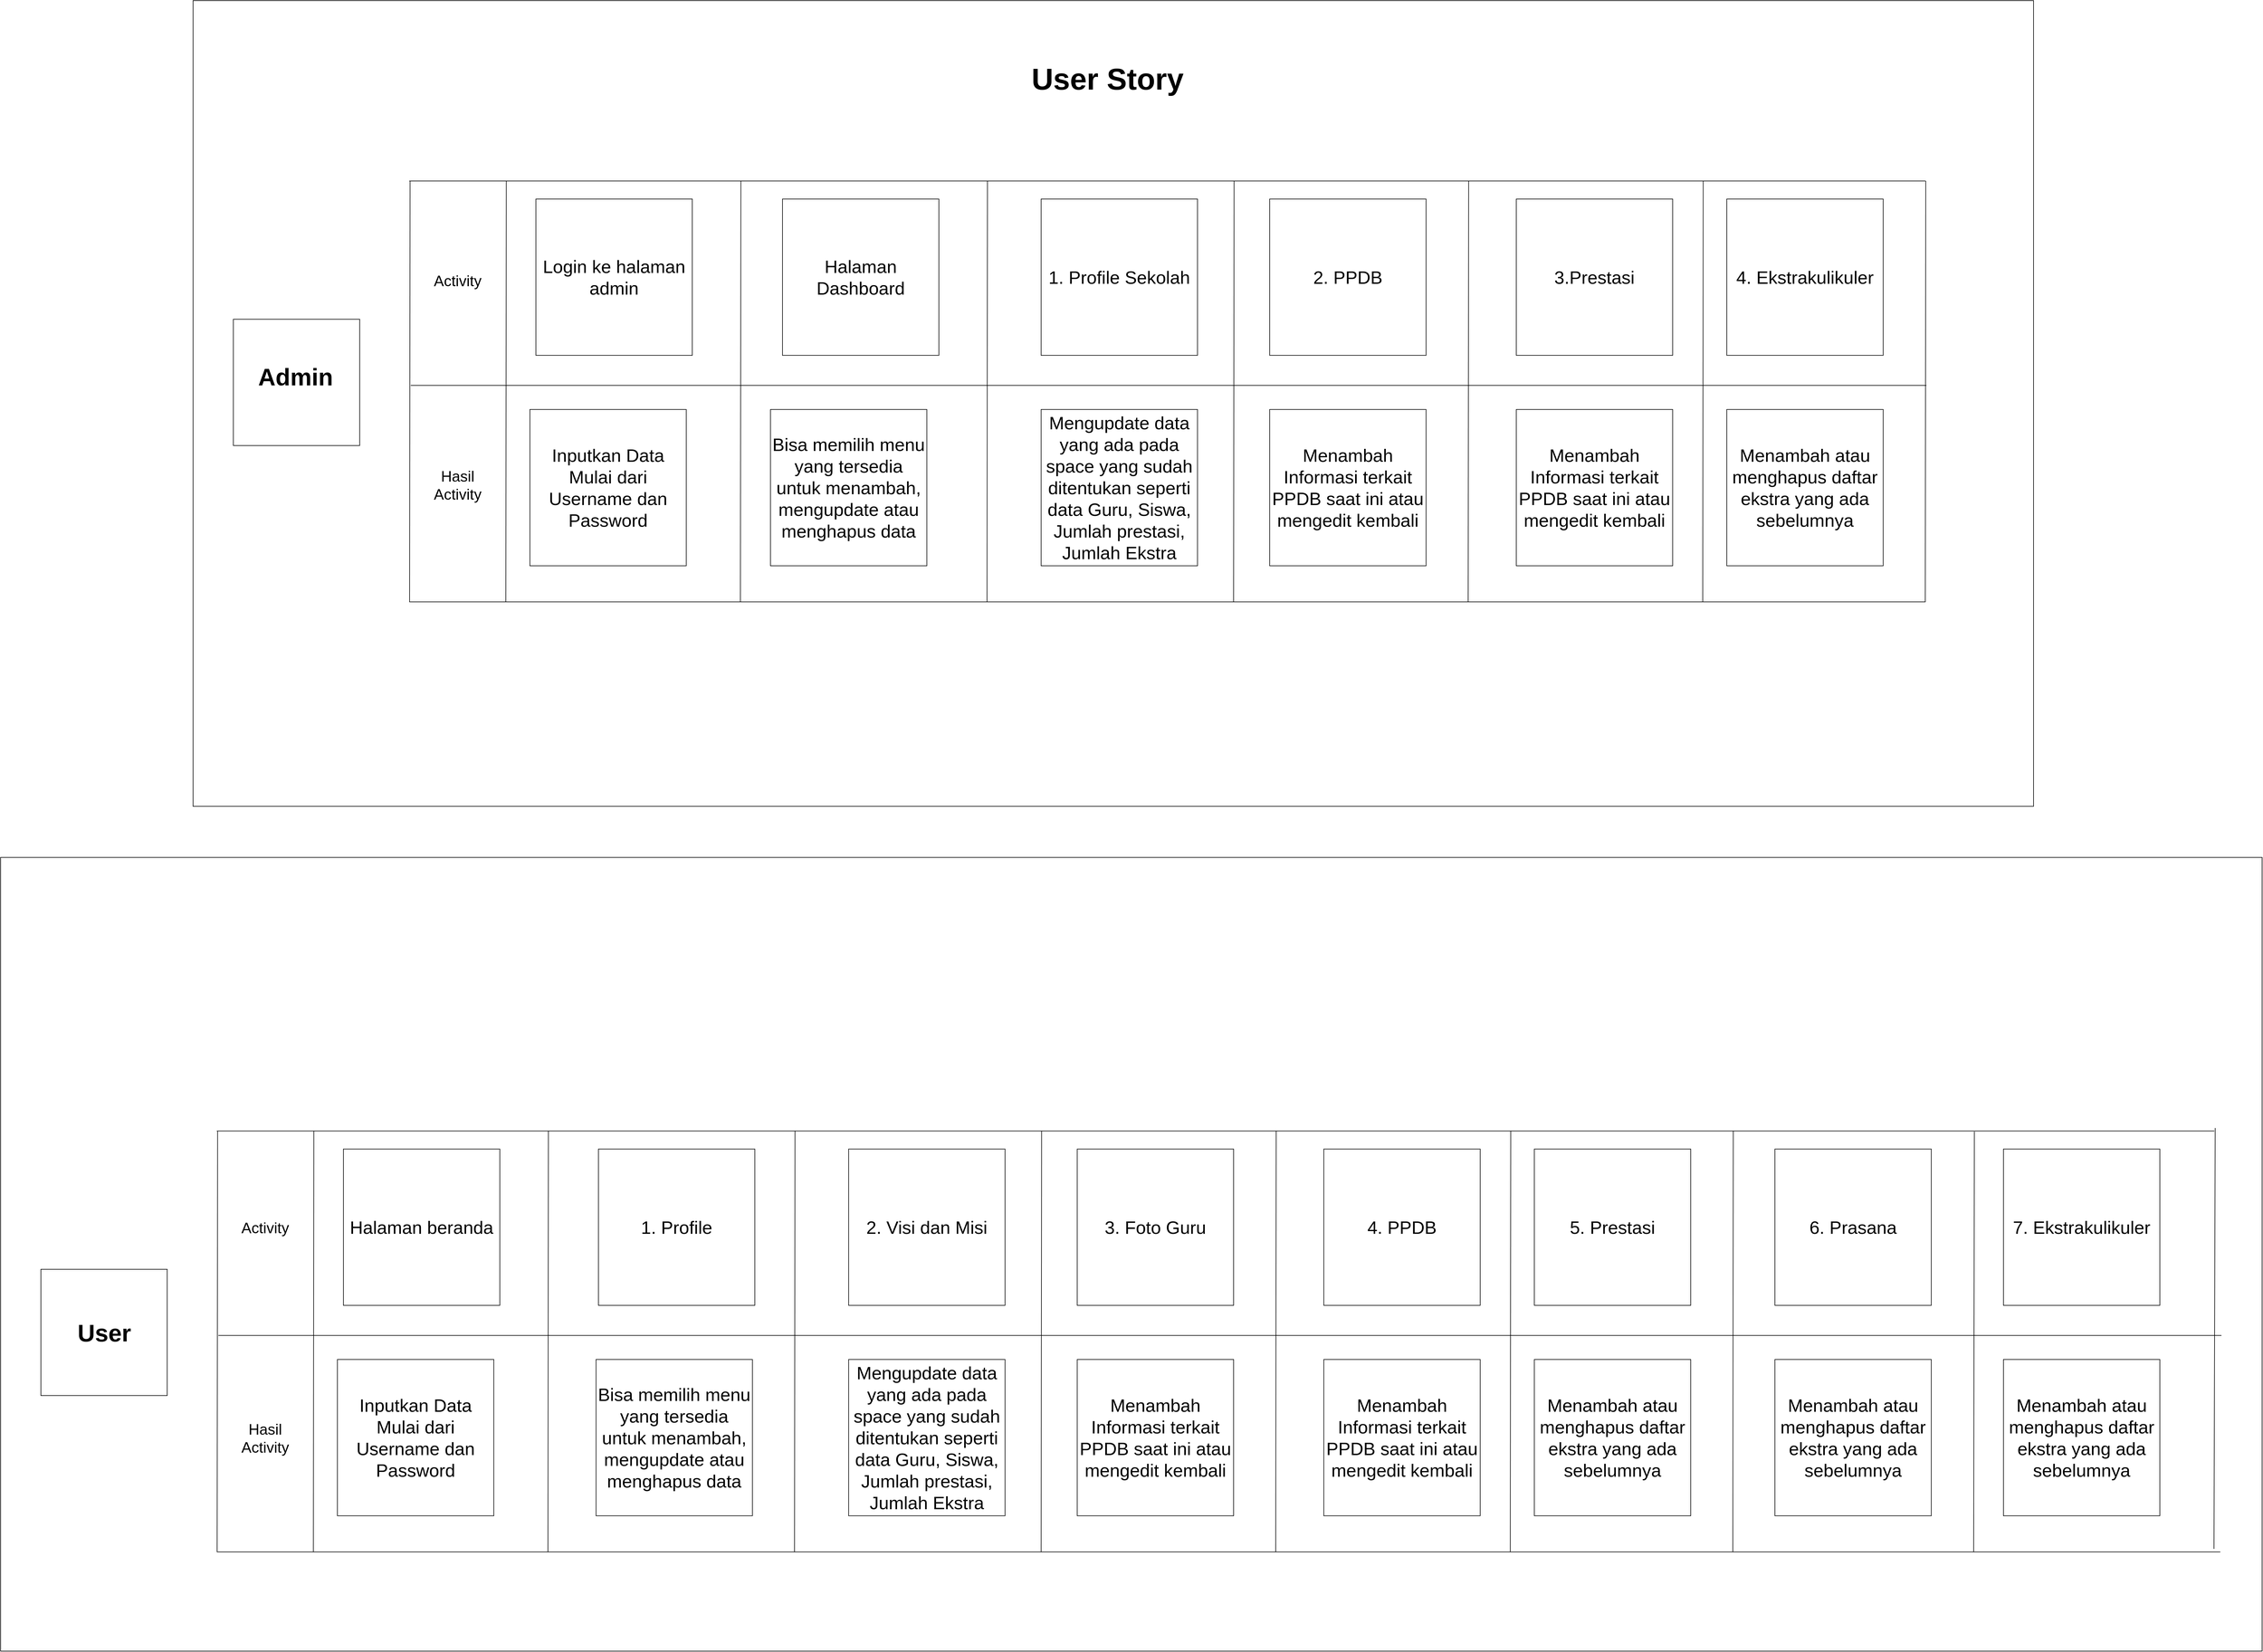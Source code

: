 <mxfile version="26.0.11">
  <diagram name="Halaman-1" id="6O-18y5EeGYBOs01HTLQ">
    <mxGraphModel dx="4400" dy="3519" grid="1" gridSize="10" guides="1" tooltips="1" connect="1" arrows="1" fold="1" page="1" pageScale="1" pageWidth="827" pageHeight="1169" math="0" shadow="0">
      <root>
        <mxCell id="0" />
        <mxCell id="1" parent="0" />
        <mxCell id="48zcx6iP8NL2WuZg9flx-1" value="" style="rounded=0;whiteSpace=wrap;html=1;" vertex="1" parent="1">
          <mxGeometry x="470" y="-755" width="3060" height="1340" as="geometry" />
        </mxCell>
        <mxCell id="48zcx6iP8NL2WuZg9flx-2" value="" style="whiteSpace=wrap;html=1;aspect=fixed;" vertex="1" parent="1">
          <mxGeometry x="537" y="-225" width="210" height="210" as="geometry" />
        </mxCell>
        <mxCell id="48zcx6iP8NL2WuZg9flx-4" value="" style="shape=partialRectangle;whiteSpace=wrap;html=1;right=0;top=0;bottom=0;fillColor=none;routingCenterX=-0.5;rotation=-90;" vertex="1" parent="1">
          <mxGeometry x="1965" y="-1840" width="250" height="2520" as="geometry" />
        </mxCell>
        <mxCell id="48zcx6iP8NL2WuZg9flx-5" value="" style="shape=partialRectangle;whiteSpace=wrap;html=1;right=0;top=0;bottom=0;fillColor=none;routingCenterX=-0.5;rotation=-90;" vertex="1" parent="1">
          <mxGeometry x="1966.88" y="-1499.37" width="250" height="2518.75" as="geometry" />
        </mxCell>
        <mxCell id="48zcx6iP8NL2WuZg9flx-6" value="Activity" style="text;html=1;align=center;verticalAlign=middle;whiteSpace=wrap;rounded=0;fontSize=25;" vertex="1" parent="1">
          <mxGeometry x="880" y="-305" width="60" height="30" as="geometry" />
        </mxCell>
        <mxCell id="48zcx6iP8NL2WuZg9flx-7" value="" style="shape=partialRectangle;whiteSpace=wrap;html=1;right=0;top=0;bottom=0;fillColor=none;routingCenterX=-0.5;rotation=-90;" vertex="1" parent="1">
          <mxGeometry x="1965" y="-1140" width="250" height="2520" as="geometry" />
        </mxCell>
        <mxCell id="48zcx6iP8NL2WuZg9flx-9" value="Hasil Activity" style="text;html=1;align=center;verticalAlign=middle;whiteSpace=wrap;rounded=0;fontSize=25;" vertex="1" parent="1">
          <mxGeometry x="880" y="35" width="60" height="30" as="geometry" />
        </mxCell>
        <mxCell id="48zcx6iP8NL2WuZg9flx-10" value="&lt;font style=&quot;font-size: 30px;&quot;&gt;Login ke halaman admin&lt;/font&gt;" style="whiteSpace=wrap;html=1;aspect=fixed;" vertex="1" parent="1">
          <mxGeometry x="1040" y="-425" width="260" height="260" as="geometry" />
        </mxCell>
        <mxCell id="48zcx6iP8NL2WuZg9flx-11" value="&lt;div&gt;&lt;font style=&quot;font-size: 30px;&quot;&gt;Halaman Dashboard&lt;/font&gt;&lt;/div&gt;" style="whiteSpace=wrap;html=1;aspect=fixed;" vertex="1" parent="1">
          <mxGeometry x="1450" y="-425" width="260" height="260" as="geometry" />
        </mxCell>
        <mxCell id="48zcx6iP8NL2WuZg9flx-12" value="&lt;font style=&quot;font-size: 30px;&quot;&gt;1. Profile Sekolah&lt;/font&gt;" style="whiteSpace=wrap;html=1;aspect=fixed;" vertex="1" parent="1">
          <mxGeometry x="1880" y="-425" width="260" height="260" as="geometry" />
        </mxCell>
        <mxCell id="48zcx6iP8NL2WuZg9flx-13" value="&lt;font style=&quot;font-size: 30px;&quot;&gt;2. PPDB&lt;/font&gt;" style="whiteSpace=wrap;html=1;aspect=fixed;" vertex="1" parent="1">
          <mxGeometry x="2260" y="-425" width="260" height="260" as="geometry" />
        </mxCell>
        <mxCell id="48zcx6iP8NL2WuZg9flx-14" value="&lt;font style=&quot;font-size: 30px;&quot;&gt;3.Prestasi&lt;/font&gt;" style="whiteSpace=wrap;html=1;aspect=fixed;" vertex="1" parent="1">
          <mxGeometry x="2670" y="-425" width="260" height="260" as="geometry" />
        </mxCell>
        <mxCell id="48zcx6iP8NL2WuZg9flx-15" value="&lt;font style=&quot;font-size: 30px;&quot;&gt;4. Ekstrakulikuler&lt;/font&gt;" style="whiteSpace=wrap;html=1;aspect=fixed;" vertex="1" parent="1">
          <mxGeometry x="3020" y="-425" width="260" height="260" as="geometry" />
        </mxCell>
        <mxCell id="48zcx6iP8NL2WuZg9flx-17" value="&lt;font style=&quot;font-size: 30px;&quot;&gt;Inputkan Data Mulai dari Username dan Password&lt;/font&gt;" style="whiteSpace=wrap;html=1;aspect=fixed;" vertex="1" parent="1">
          <mxGeometry x="1030" y="-75" width="260" height="260" as="geometry" />
        </mxCell>
        <mxCell id="48zcx6iP8NL2WuZg9flx-18" value="&lt;font style=&quot;font-size: 30px;&quot;&gt;Bisa memilih menu yang tersedia untuk menambah, mengupdate atau menghapus data&lt;/font&gt;" style="whiteSpace=wrap;html=1;aspect=fixed;" vertex="1" parent="1">
          <mxGeometry x="1430" y="-75" width="260" height="260" as="geometry" />
        </mxCell>
        <mxCell id="48zcx6iP8NL2WuZg9flx-19" value="&lt;font style=&quot;font-size: 30px;&quot;&gt;Mengupdate data yang ada pada space yang sudah ditentukan seperti data Guru, Siswa, Jumlah prestasi, Jumlah Ekstra&lt;/font&gt;" style="whiteSpace=wrap;html=1;aspect=fixed;" vertex="1" parent="1">
          <mxGeometry x="1880" y="-75" width="260" height="260" as="geometry" />
        </mxCell>
        <mxCell id="48zcx6iP8NL2WuZg9flx-20" value="&lt;font style=&quot;font-size: 30px;&quot;&gt;Menambah Informasi terkait PPDB saat ini atau mengedit kembali&lt;/font&gt;" style="whiteSpace=wrap;html=1;aspect=fixed;" vertex="1" parent="1">
          <mxGeometry x="2260" y="-75" width="260" height="260" as="geometry" />
        </mxCell>
        <mxCell id="48zcx6iP8NL2WuZg9flx-21" value="&lt;font style=&quot;font-size: 30px;&quot;&gt;Menambah Informasi terkait PPDB saat ini atau mengedit kembali&lt;/font&gt;" style="whiteSpace=wrap;html=1;aspect=fixed;" vertex="1" parent="1">
          <mxGeometry x="2670" y="-75" width="260" height="260" as="geometry" />
        </mxCell>
        <mxCell id="48zcx6iP8NL2WuZg9flx-22" value="Menambah atau menghapus daftar ekstra yang ada sebelumnya" style="whiteSpace=wrap;html=1;aspect=fixed;fontSize=30;" vertex="1" parent="1">
          <mxGeometry x="3020" y="-75" width="260" height="260" as="geometry" />
        </mxCell>
        <mxCell id="48zcx6iP8NL2WuZg9flx-23" value="" style="endArrow=none;html=1;rounded=0;exitX=0;exitY=0;exitDx=0;exitDy=0;" edge="1" parent="1" source="48zcx6iP8NL2WuZg9flx-7">
          <mxGeometry width="50" height="50" relative="1" as="geometry">
            <mxPoint x="830" y="205" as="sourcePoint" />
            <mxPoint x="830.8" y="-455.28" as="targetPoint" />
          </mxGeometry>
        </mxCell>
        <mxCell id="48zcx6iP8NL2WuZg9flx-24" value="" style="endArrow=none;html=1;rounded=0;exitX=0;exitY=0;exitDx=0;exitDy=0;" edge="1" parent="1">
          <mxGeometry width="50" height="50" relative="1" as="geometry">
            <mxPoint x="3350" y="245.28" as="sourcePoint" />
            <mxPoint x="3350.8" y="-455" as="targetPoint" />
          </mxGeometry>
        </mxCell>
        <mxCell id="48zcx6iP8NL2WuZg9flx-25" value="" style="endArrow=none;html=1;rounded=0;exitX=0;exitY=0;exitDx=0;exitDy=0;" edge="1" parent="1">
          <mxGeometry width="50" height="50" relative="1" as="geometry">
            <mxPoint x="990" y="245.28" as="sourcePoint" />
            <mxPoint x="990.8" y="-455" as="targetPoint" />
          </mxGeometry>
        </mxCell>
        <mxCell id="48zcx6iP8NL2WuZg9flx-26" value="" style="endArrow=none;html=1;rounded=0;exitX=0;exitY=0;exitDx=0;exitDy=0;" edge="1" parent="1">
          <mxGeometry width="50" height="50" relative="1" as="geometry">
            <mxPoint x="1380" y="245.28" as="sourcePoint" />
            <mxPoint x="1380.8" y="-455" as="targetPoint" />
          </mxGeometry>
        </mxCell>
        <mxCell id="48zcx6iP8NL2WuZg9flx-27" value="" style="endArrow=none;html=1;rounded=0;exitX=0;exitY=0;exitDx=0;exitDy=0;" edge="1" parent="1">
          <mxGeometry width="50" height="50" relative="1" as="geometry">
            <mxPoint x="1790" y="245.28" as="sourcePoint" />
            <mxPoint x="1790.8" y="-455" as="targetPoint" />
          </mxGeometry>
        </mxCell>
        <mxCell id="48zcx6iP8NL2WuZg9flx-28" value="" style="endArrow=none;html=1;rounded=0;exitX=0;exitY=0;exitDx=0;exitDy=0;" edge="1" parent="1">
          <mxGeometry width="50" height="50" relative="1" as="geometry">
            <mxPoint x="2200" y="245.28" as="sourcePoint" />
            <mxPoint x="2200.8" y="-455" as="targetPoint" />
          </mxGeometry>
        </mxCell>
        <mxCell id="48zcx6iP8NL2WuZg9flx-29" value="" style="endArrow=none;html=1;rounded=0;exitX=0;exitY=0;exitDx=0;exitDy=0;" edge="1" parent="1">
          <mxGeometry width="50" height="50" relative="1" as="geometry">
            <mxPoint x="2590" y="245.28" as="sourcePoint" />
            <mxPoint x="2590.8" y="-455" as="targetPoint" />
          </mxGeometry>
        </mxCell>
        <mxCell id="48zcx6iP8NL2WuZg9flx-30" value="" style="endArrow=none;html=1;rounded=0;exitX=0;exitY=0;exitDx=0;exitDy=0;" edge="1" parent="1">
          <mxGeometry width="50" height="50" relative="1" as="geometry">
            <mxPoint x="2980" y="245.28" as="sourcePoint" />
            <mxPoint x="2980.8" y="-455" as="targetPoint" />
          </mxGeometry>
        </mxCell>
        <mxCell id="48zcx6iP8NL2WuZg9flx-31" value="User Story" style="text;strokeColor=none;fillColor=none;html=1;fontSize=50;fontStyle=1;verticalAlign=middle;align=center;" vertex="1" parent="1">
          <mxGeometry x="1940" y="-645" width="100" height="40" as="geometry" />
        </mxCell>
        <mxCell id="48zcx6iP8NL2WuZg9flx-32" value="" style="rounded=0;whiteSpace=wrap;html=1;" vertex="1" parent="1">
          <mxGeometry x="150" y="670" width="3760" height="1320" as="geometry" />
        </mxCell>
        <mxCell id="48zcx6iP8NL2WuZg9flx-33" value="" style="whiteSpace=wrap;html=1;aspect=fixed;" vertex="1" parent="1">
          <mxGeometry x="217" y="1355" width="210" height="210" as="geometry" />
        </mxCell>
        <mxCell id="48zcx6iP8NL2WuZg9flx-35" value="" style="shape=partialRectangle;whiteSpace=wrap;html=1;right=0;top=0;bottom=0;fillColor=none;routingCenterX=-0.5;rotation=-90;" vertex="1" parent="1">
          <mxGeometry x="2045" y="-660" width="250" height="3320" as="geometry" />
        </mxCell>
        <mxCell id="48zcx6iP8NL2WuZg9flx-36" value="" style="shape=partialRectangle;whiteSpace=wrap;html=1;right=0;top=0;bottom=0;fillColor=none;routingCenterX=-0.5;rotation=-90;" vertex="1" parent="1">
          <mxGeometry x="2052.19" y="-324.68" width="250" height="3329.37" as="geometry" />
        </mxCell>
        <mxCell id="48zcx6iP8NL2WuZg9flx-37" value="Activity" style="text;html=1;align=center;verticalAlign=middle;whiteSpace=wrap;rounded=0;fontSize=25;" vertex="1" parent="1">
          <mxGeometry x="560" y="1270" width="60" height="30" as="geometry" />
        </mxCell>
        <mxCell id="48zcx6iP8NL2WuZg9flx-38" value="" style="shape=partialRectangle;whiteSpace=wrap;html=1;right=0;top=0;bottom=0;fillColor=none;routingCenterX=-0.5;rotation=-90;" vertex="1" parent="1">
          <mxGeometry x="2050" y="35" width="250" height="3330" as="geometry" />
        </mxCell>
        <mxCell id="48zcx6iP8NL2WuZg9flx-39" value="Hasil Activity" style="text;html=1;align=center;verticalAlign=middle;whiteSpace=wrap;rounded=0;fontSize=25;" vertex="1" parent="1">
          <mxGeometry x="560" y="1620" width="60" height="30" as="geometry" />
        </mxCell>
        <mxCell id="48zcx6iP8NL2WuZg9flx-40" value="Halaman beranda" style="whiteSpace=wrap;html=1;aspect=fixed;fontSize=30;" vertex="1" parent="1">
          <mxGeometry x="720" y="1155" width="260" height="260" as="geometry" />
        </mxCell>
        <mxCell id="48zcx6iP8NL2WuZg9flx-41" value="1. Profile" style="whiteSpace=wrap;html=1;aspect=fixed;fontSize=30;" vertex="1" parent="1">
          <mxGeometry x="1144" y="1155" width="260" height="260" as="geometry" />
        </mxCell>
        <mxCell id="48zcx6iP8NL2WuZg9flx-42" value="2. Visi dan Misi" style="whiteSpace=wrap;html=1;aspect=fixed;fontSize=30;" vertex="1" parent="1">
          <mxGeometry x="1560" y="1155" width="260" height="260" as="geometry" />
        </mxCell>
        <mxCell id="48zcx6iP8NL2WuZg9flx-43" value="3. Foto Guru" style="whiteSpace=wrap;html=1;aspect=fixed;fontSize=30;" vertex="1" parent="1">
          <mxGeometry x="1940" y="1155" width="260" height="260" as="geometry" />
        </mxCell>
        <mxCell id="48zcx6iP8NL2WuZg9flx-44" value="4. PPDB" style="whiteSpace=wrap;html=1;aspect=fixed;fontSize=30;" vertex="1" parent="1">
          <mxGeometry x="2350" y="1155" width="260" height="260" as="geometry" />
        </mxCell>
        <mxCell id="48zcx6iP8NL2WuZg9flx-45" value="5. Prestasi" style="whiteSpace=wrap;html=1;aspect=fixed;fontSize=30;" vertex="1" parent="1">
          <mxGeometry x="2700" y="1155" width="260" height="260" as="geometry" />
        </mxCell>
        <mxCell id="48zcx6iP8NL2WuZg9flx-46" value="&lt;font style=&quot;font-size: 30px;&quot;&gt;Inputkan Data Mulai dari Username dan Password&lt;/font&gt;" style="whiteSpace=wrap;html=1;aspect=fixed;" vertex="1" parent="1">
          <mxGeometry x="710" y="1505" width="260" height="260" as="geometry" />
        </mxCell>
        <mxCell id="48zcx6iP8NL2WuZg9flx-47" value="&lt;font style=&quot;font-size: 30px;&quot;&gt;Bisa memilih menu yang tersedia untuk menambah, mengupdate atau menghapus data&lt;/font&gt;" style="whiteSpace=wrap;html=1;aspect=fixed;" vertex="1" parent="1">
          <mxGeometry x="1140" y="1505" width="260" height="260" as="geometry" />
        </mxCell>
        <mxCell id="48zcx6iP8NL2WuZg9flx-48" value="&lt;font style=&quot;font-size: 30px;&quot;&gt;Mengupdate data yang ada pada space yang sudah ditentukan seperti data Guru, Siswa, Jumlah prestasi, Jumlah Ekstra&lt;/font&gt;" style="whiteSpace=wrap;html=1;aspect=fixed;" vertex="1" parent="1">
          <mxGeometry x="1560" y="1505" width="260" height="260" as="geometry" />
        </mxCell>
        <mxCell id="48zcx6iP8NL2WuZg9flx-49" value="&lt;font style=&quot;font-size: 30px;&quot;&gt;Menambah Informasi terkait PPDB saat ini atau mengedit kembali&lt;/font&gt;" style="whiteSpace=wrap;html=1;aspect=fixed;" vertex="1" parent="1">
          <mxGeometry x="1940" y="1505" width="260" height="260" as="geometry" />
        </mxCell>
        <mxCell id="48zcx6iP8NL2WuZg9flx-50" value="&lt;font style=&quot;font-size: 30px;&quot;&gt;Menambah Informasi terkait PPDB saat ini atau mengedit kembali&lt;/font&gt;" style="whiteSpace=wrap;html=1;aspect=fixed;" vertex="1" parent="1">
          <mxGeometry x="2350" y="1505" width="260" height="260" as="geometry" />
        </mxCell>
        <mxCell id="48zcx6iP8NL2WuZg9flx-51" value="Menambah atau menghapus daftar ekstra yang ada sebelumnya" style="whiteSpace=wrap;html=1;aspect=fixed;fontSize=30;" vertex="1" parent="1">
          <mxGeometry x="2700" y="1505" width="260" height="260" as="geometry" />
        </mxCell>
        <mxCell id="48zcx6iP8NL2WuZg9flx-52" value="" style="endArrow=none;html=1;rounded=0;exitX=0;exitY=0;exitDx=0;exitDy=0;" edge="1" parent="1" source="48zcx6iP8NL2WuZg9flx-38">
          <mxGeometry width="50" height="50" relative="1" as="geometry">
            <mxPoint x="510" y="1785" as="sourcePoint" />
            <mxPoint x="510.8" y="1124.72" as="targetPoint" />
          </mxGeometry>
        </mxCell>
        <mxCell id="48zcx6iP8NL2WuZg9flx-53" value="" style="endArrow=none;html=1;rounded=0;exitX=0;exitY=0;exitDx=0;exitDy=0;" edge="1" parent="1">
          <mxGeometry width="50" height="50" relative="1" as="geometry">
            <mxPoint x="3030" y="1825.28" as="sourcePoint" />
            <mxPoint x="3030.8" y="1125" as="targetPoint" />
          </mxGeometry>
        </mxCell>
        <mxCell id="48zcx6iP8NL2WuZg9flx-54" value="" style="endArrow=none;html=1;rounded=0;exitX=0;exitY=0;exitDx=0;exitDy=0;" edge="1" parent="1">
          <mxGeometry width="50" height="50" relative="1" as="geometry">
            <mxPoint x="670" y="1825.28" as="sourcePoint" />
            <mxPoint x="670.8" y="1125" as="targetPoint" />
          </mxGeometry>
        </mxCell>
        <mxCell id="48zcx6iP8NL2WuZg9flx-55" value="" style="endArrow=none;html=1;rounded=0;exitX=0;exitY=0;exitDx=0;exitDy=0;" edge="1" parent="1">
          <mxGeometry width="50" height="50" relative="1" as="geometry">
            <mxPoint x="1060" y="1825.28" as="sourcePoint" />
            <mxPoint x="1060.8" y="1125" as="targetPoint" />
          </mxGeometry>
        </mxCell>
        <mxCell id="48zcx6iP8NL2WuZg9flx-56" value="" style="endArrow=none;html=1;rounded=0;exitX=0;exitY=0;exitDx=0;exitDy=0;" edge="1" parent="1">
          <mxGeometry width="50" height="50" relative="1" as="geometry">
            <mxPoint x="1470" y="1825.28" as="sourcePoint" />
            <mxPoint x="1470.8" y="1125" as="targetPoint" />
          </mxGeometry>
        </mxCell>
        <mxCell id="48zcx6iP8NL2WuZg9flx-57" value="" style="endArrow=none;html=1;rounded=0;exitX=0;exitY=0;exitDx=0;exitDy=0;" edge="1" parent="1">
          <mxGeometry width="50" height="50" relative="1" as="geometry">
            <mxPoint x="1880" y="1825.28" as="sourcePoint" />
            <mxPoint x="1880.8" y="1125" as="targetPoint" />
          </mxGeometry>
        </mxCell>
        <mxCell id="48zcx6iP8NL2WuZg9flx-58" value="" style="endArrow=none;html=1;rounded=0;exitX=0;exitY=0;exitDx=0;exitDy=0;" edge="1" parent="1">
          <mxGeometry width="50" height="50" relative="1" as="geometry">
            <mxPoint x="2270" y="1825.28" as="sourcePoint" />
            <mxPoint x="2270.8" y="1125" as="targetPoint" />
          </mxGeometry>
        </mxCell>
        <mxCell id="48zcx6iP8NL2WuZg9flx-59" value="" style="endArrow=none;html=1;rounded=0;exitX=0;exitY=0;exitDx=0;exitDy=0;" edge="1" parent="1">
          <mxGeometry width="50" height="50" relative="1" as="geometry">
            <mxPoint x="2660" y="1825.28" as="sourcePoint" />
            <mxPoint x="2660.8" y="1125" as="targetPoint" />
          </mxGeometry>
        </mxCell>
        <mxCell id="48zcx6iP8NL2WuZg9flx-61" value="Admin" style="text;strokeColor=none;fillColor=none;html=1;fontSize=40;fontStyle=1;verticalAlign=middle;align=center;" vertex="1" parent="1">
          <mxGeometry x="590" y="-150" width="100" height="40" as="geometry" />
        </mxCell>
        <mxCell id="48zcx6iP8NL2WuZg9flx-62" value="User" style="text;strokeColor=none;fillColor=none;html=1;fontSize=40;fontStyle=1;verticalAlign=middle;align=center;" vertex="1" parent="1">
          <mxGeometry x="272" y="1440" width="100" height="40" as="geometry" />
        </mxCell>
        <mxCell id="48zcx6iP8NL2WuZg9flx-64" value="6. Prasana" style="whiteSpace=wrap;html=1;aspect=fixed;fontSize=30;" vertex="1" parent="1">
          <mxGeometry x="3100" y="1155" width="260" height="260" as="geometry" />
        </mxCell>
        <mxCell id="48zcx6iP8NL2WuZg9flx-65" value="7. Ekstrakulikuler" style="whiteSpace=wrap;html=1;aspect=fixed;fontSize=30;" vertex="1" parent="1">
          <mxGeometry x="3480" y="1155" width="260" height="260" as="geometry" />
        </mxCell>
        <mxCell id="48zcx6iP8NL2WuZg9flx-66" value="" style="endArrow=none;html=1;rounded=0;exitX=-0.002;exitY=0.877;exitDx=0;exitDy=0;entryX=-0.004;entryY=0.88;entryDx=0;entryDy=0;entryPerimeter=0;exitPerimeter=0;" edge="1" parent="1" source="48zcx6iP8NL2WuZg9flx-38" target="48zcx6iP8NL2WuZg9flx-35">
          <mxGeometry width="50" height="50" relative="1" as="geometry">
            <mxPoint x="3430" y="1820.28" as="sourcePoint" />
            <mxPoint x="3430" y="1130" as="targetPoint" />
          </mxGeometry>
        </mxCell>
        <mxCell id="48zcx6iP8NL2WuZg9flx-67" value="" style="endArrow=none;html=1;rounded=0;exitX=-0.002;exitY=0.877;exitDx=0;exitDy=0;entryX=-0.004;entryY=0.88;entryDx=0;entryDy=0;entryPerimeter=0;exitPerimeter=0;" edge="1" parent="1">
          <mxGeometry width="50" height="50" relative="1" as="geometry">
            <mxPoint x="3830" y="1820" as="sourcePoint" />
            <mxPoint x="3832" y="1120" as="targetPoint" />
          </mxGeometry>
        </mxCell>
        <mxCell id="48zcx6iP8NL2WuZg9flx-68" value="Menambah atau menghapus daftar ekstra yang ada sebelumnya" style="whiteSpace=wrap;html=1;aspect=fixed;fontSize=30;" vertex="1" parent="1">
          <mxGeometry x="3100" y="1505" width="260" height="260" as="geometry" />
        </mxCell>
        <mxCell id="48zcx6iP8NL2WuZg9flx-69" value="Menambah atau menghapus daftar ekstra yang ada sebelumnya" style="whiteSpace=wrap;html=1;aspect=fixed;fontSize=30;" vertex="1" parent="1">
          <mxGeometry x="3480" y="1505" width="260" height="260" as="geometry" />
        </mxCell>
      </root>
    </mxGraphModel>
  </diagram>
</mxfile>
